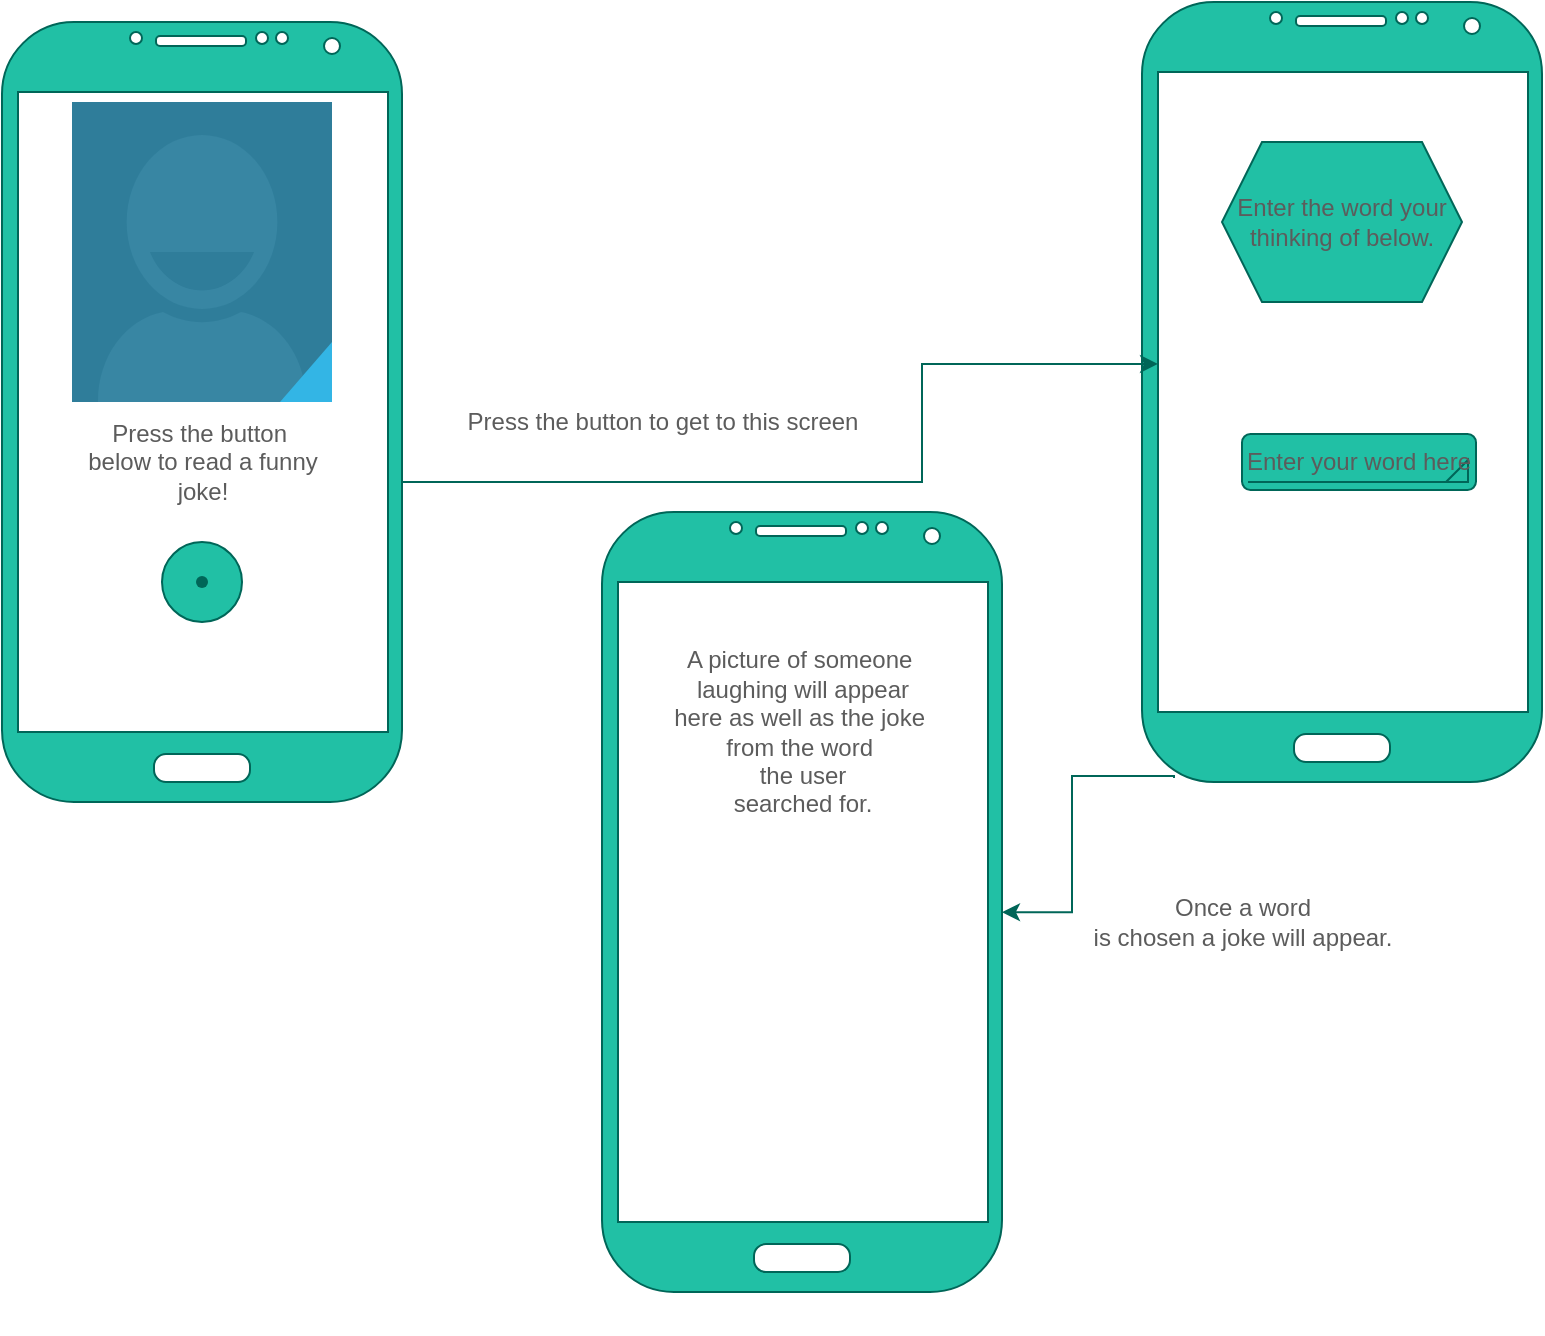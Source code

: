 <mxfile version="15.4.0" type="device"><diagram id="eE2C6MRE2sgfRklc47HW" name="Page-1"><mxGraphModel dx="857" dy="494" grid="1" gridSize="10" guides="1" tooltips="1" connect="1" arrows="1" fold="1" page="1" pageScale="1" pageWidth="850" pageHeight="1100" math="0" shadow="0"><root><mxCell id="0"/><mxCell id="1" parent="0"/><mxCell id="8aaV0xwTYEOp3Nmy7hhi-1" value="" style="verticalLabelPosition=bottom;verticalAlign=top;html=1;shadow=0;dashed=0;strokeWidth=1;shape=mxgraph.android.phone2;strokeColor=#006658;fillColor=#21C0A5;fontColor=#5C5C5C;" vertex="1" parent="1"><mxGeometry x="70" y="350" width="200" height="390" as="geometry"/></mxCell><mxCell id="8aaV0xwTYEOp3Nmy7hhi-2" value="" style="verticalLabelPosition=bottom;verticalAlign=top;html=1;shadow=0;dashed=0;strokeWidth=1;shape=mxgraph.android.phone2;strokeColor=#006658;fillColor=#21C0A5;fontColor=#5C5C5C;" vertex="1" parent="1"><mxGeometry x="640" y="340" width="200" height="390" as="geometry"/></mxCell><mxCell id="8aaV0xwTYEOp3Nmy7hhi-9" value="" style="verticalLabelPosition=bottom;verticalAlign=top;html=1;shadow=0;dashed=0;strokeWidth=1;shape=mxgraph.android.contact_badge_pressed;sketch=0;fillColor=#21C0A5;strokeColor=#006658;fontColor=#5C5C5C;" vertex="1" parent="1"><mxGeometry x="105" y="390" width="130" height="150" as="geometry"/></mxCell><mxCell id="8aaV0xwTYEOp3Nmy7hhi-11" value="Press the button&amp;nbsp;&lt;br&gt;below to read a funny&lt;br&gt;joke!" style="text;html=1;align=center;verticalAlign=middle;resizable=0;points=[];autosize=1;strokeColor=none;fillColor=none;fontColor=#5C5C5C;" vertex="1" parent="1"><mxGeometry x="105" y="545" width="130" height="50" as="geometry"/></mxCell><mxCell id="8aaV0xwTYEOp3Nmy7hhi-12" value="" style="ellipse;whiteSpace=wrap;html=1;aspect=fixed;direction=south;fillColor=#21C0A5;strokeColor=#006658;fontColor=#5C5C5C;" vertex="1" parent="1"><mxGeometry x="150" y="610" width="40" height="40" as="geometry"/></mxCell><mxCell id="8aaV0xwTYEOp3Nmy7hhi-13" value="" style="shape=waypoint;sketch=0;size=6;pointerEvents=1;points=[];fillColor=none;resizable=0;rotatable=0;perimeter=centerPerimeter;snapToPoint=1;strokeColor=#006658;fontColor=#5C5C5C;" vertex="1" parent="1"><mxGeometry x="150" y="610" width="40" height="40" as="geometry"/></mxCell><mxCell id="8aaV0xwTYEOp3Nmy7hhi-14" value="" style="strokeWidth=1;html=1;shadow=0;dashed=0;shape=mxgraph.android.rect;rounded=1;fillColor=#21C0A5;strokeColor=#006658;fontColor=#5C5C5C;" vertex="1" parent="1"><mxGeometry x="690" y="556" width="117" height="28" as="geometry"/></mxCell><mxCell id="8aaV0xwTYEOp3Nmy7hhi-15" value="Enter your word here" style="strokeWidth=1;html=1;shadow=0;dashed=0;shape=mxgraph.android.spinner2;fontStyle=0;fontColor=#5C5C5C;align=center;verticalAlign=middle;strokeColor=#006658;fillColor=#21C0A5;" vertex="1" parent="8aaV0xwTYEOp3Nmy7hhi-14"><mxGeometry x="3" y="4" width="110" height="20" as="geometry"/></mxCell><mxCell id="8aaV0xwTYEOp3Nmy7hhi-16" value="Enter the word your thinking of below." style="shape=hexagon;perimeter=hexagonPerimeter2;whiteSpace=wrap;html=1;fixedSize=1;fillColor=#21C0A5;strokeColor=#006658;fontColor=#5C5C5C;" vertex="1" parent="1"><mxGeometry x="680" y="410" width="120" height="80" as="geometry"/></mxCell><mxCell id="8aaV0xwTYEOp3Nmy7hhi-17" value="" style="endArrow=classic;html=1;edgeStyle=orthogonalEdgeStyle;entryX=0.04;entryY=0.464;entryDx=0;entryDy=0;entryPerimeter=0;strokeColor=#006658;fontColor=#5C5C5C;rounded=0;" edge="1" parent="1" target="8aaV0xwTYEOp3Nmy7hhi-2"><mxGeometry width="50" height="50" relative="1" as="geometry"><mxPoint x="270" y="580" as="sourcePoint"/><mxPoint x="530" y="530" as="targetPoint"/><Array as="points"><mxPoint x="530" y="580"/><mxPoint x="530" y="521"/></Array></mxGeometry></mxCell><mxCell id="8aaV0xwTYEOp3Nmy7hhi-18" value="Press the button to get to this screen" style="text;html=1;align=center;verticalAlign=middle;resizable=0;points=[];autosize=1;strokeColor=none;fillColor=none;fontColor=#5C5C5C;" vertex="1" parent="1"><mxGeometry x="295" y="540" width="210" height="20" as="geometry"/></mxCell><mxCell id="8aaV0xwTYEOp3Nmy7hhi-19" value="&lt;br&gt;" style="verticalLabelPosition=bottom;verticalAlign=top;html=1;shadow=0;dashed=0;strokeWidth=1;shape=mxgraph.android.phone2;strokeColor=#006658;fillColor=#21C0A5;fontColor=#5C5C5C;" vertex="1" parent="1"><mxGeometry x="370" y="595" width="200" height="390" as="geometry"/></mxCell><mxCell id="8aaV0xwTYEOp3Nmy7hhi-21" value="A picture of someone&amp;nbsp;&lt;br&gt;laughing will appear&lt;br&gt;here as well as the joke&amp;nbsp;&lt;br&gt;from the word&amp;nbsp;&lt;br&gt;the user&lt;br&gt;searched for." style="text;html=1;align=center;verticalAlign=middle;resizable=0;points=[];autosize=1;strokeColor=none;fillColor=none;fontColor=#5C5C5C;" vertex="1" parent="1"><mxGeometry x="400" y="660" width="140" height="90" as="geometry"/></mxCell><mxCell id="8aaV0xwTYEOp3Nmy7hhi-25" value="" style="endArrow=classic;html=1;rounded=0;sketch=0;fontColor=#5C5C5C;strokeColor=#006658;fillColor=#21C0A5;edgeStyle=orthogonalEdgeStyle;entryX=1;entryY=0.513;entryDx=0;entryDy=0;entryPerimeter=0;exitX=0.08;exitY=0.995;exitDx=0;exitDy=0;exitPerimeter=0;" edge="1" parent="1" source="8aaV0xwTYEOp3Nmy7hhi-2" target="8aaV0xwTYEOp3Nmy7hhi-19"><mxGeometry relative="1" as="geometry"><mxPoint x="650" y="727" as="sourcePoint"/><mxPoint x="760" y="860" as="targetPoint"/><Array as="points"><mxPoint x="656" y="727"/><mxPoint x="605" y="727"/><mxPoint x="605" y="795"/></Array></mxGeometry></mxCell><mxCell id="8aaV0xwTYEOp3Nmy7hhi-28" value="Once a word&lt;br&gt;is chosen a joke will appear.&lt;br&gt;" style="text;html=1;align=center;verticalAlign=middle;resizable=0;points=[];autosize=1;strokeColor=none;fillColor=none;fontColor=#5C5C5C;" vertex="1" parent="1"><mxGeometry x="610" y="785" width="160" height="30" as="geometry"/></mxCell></root></mxGraphModel></diagram></mxfile>